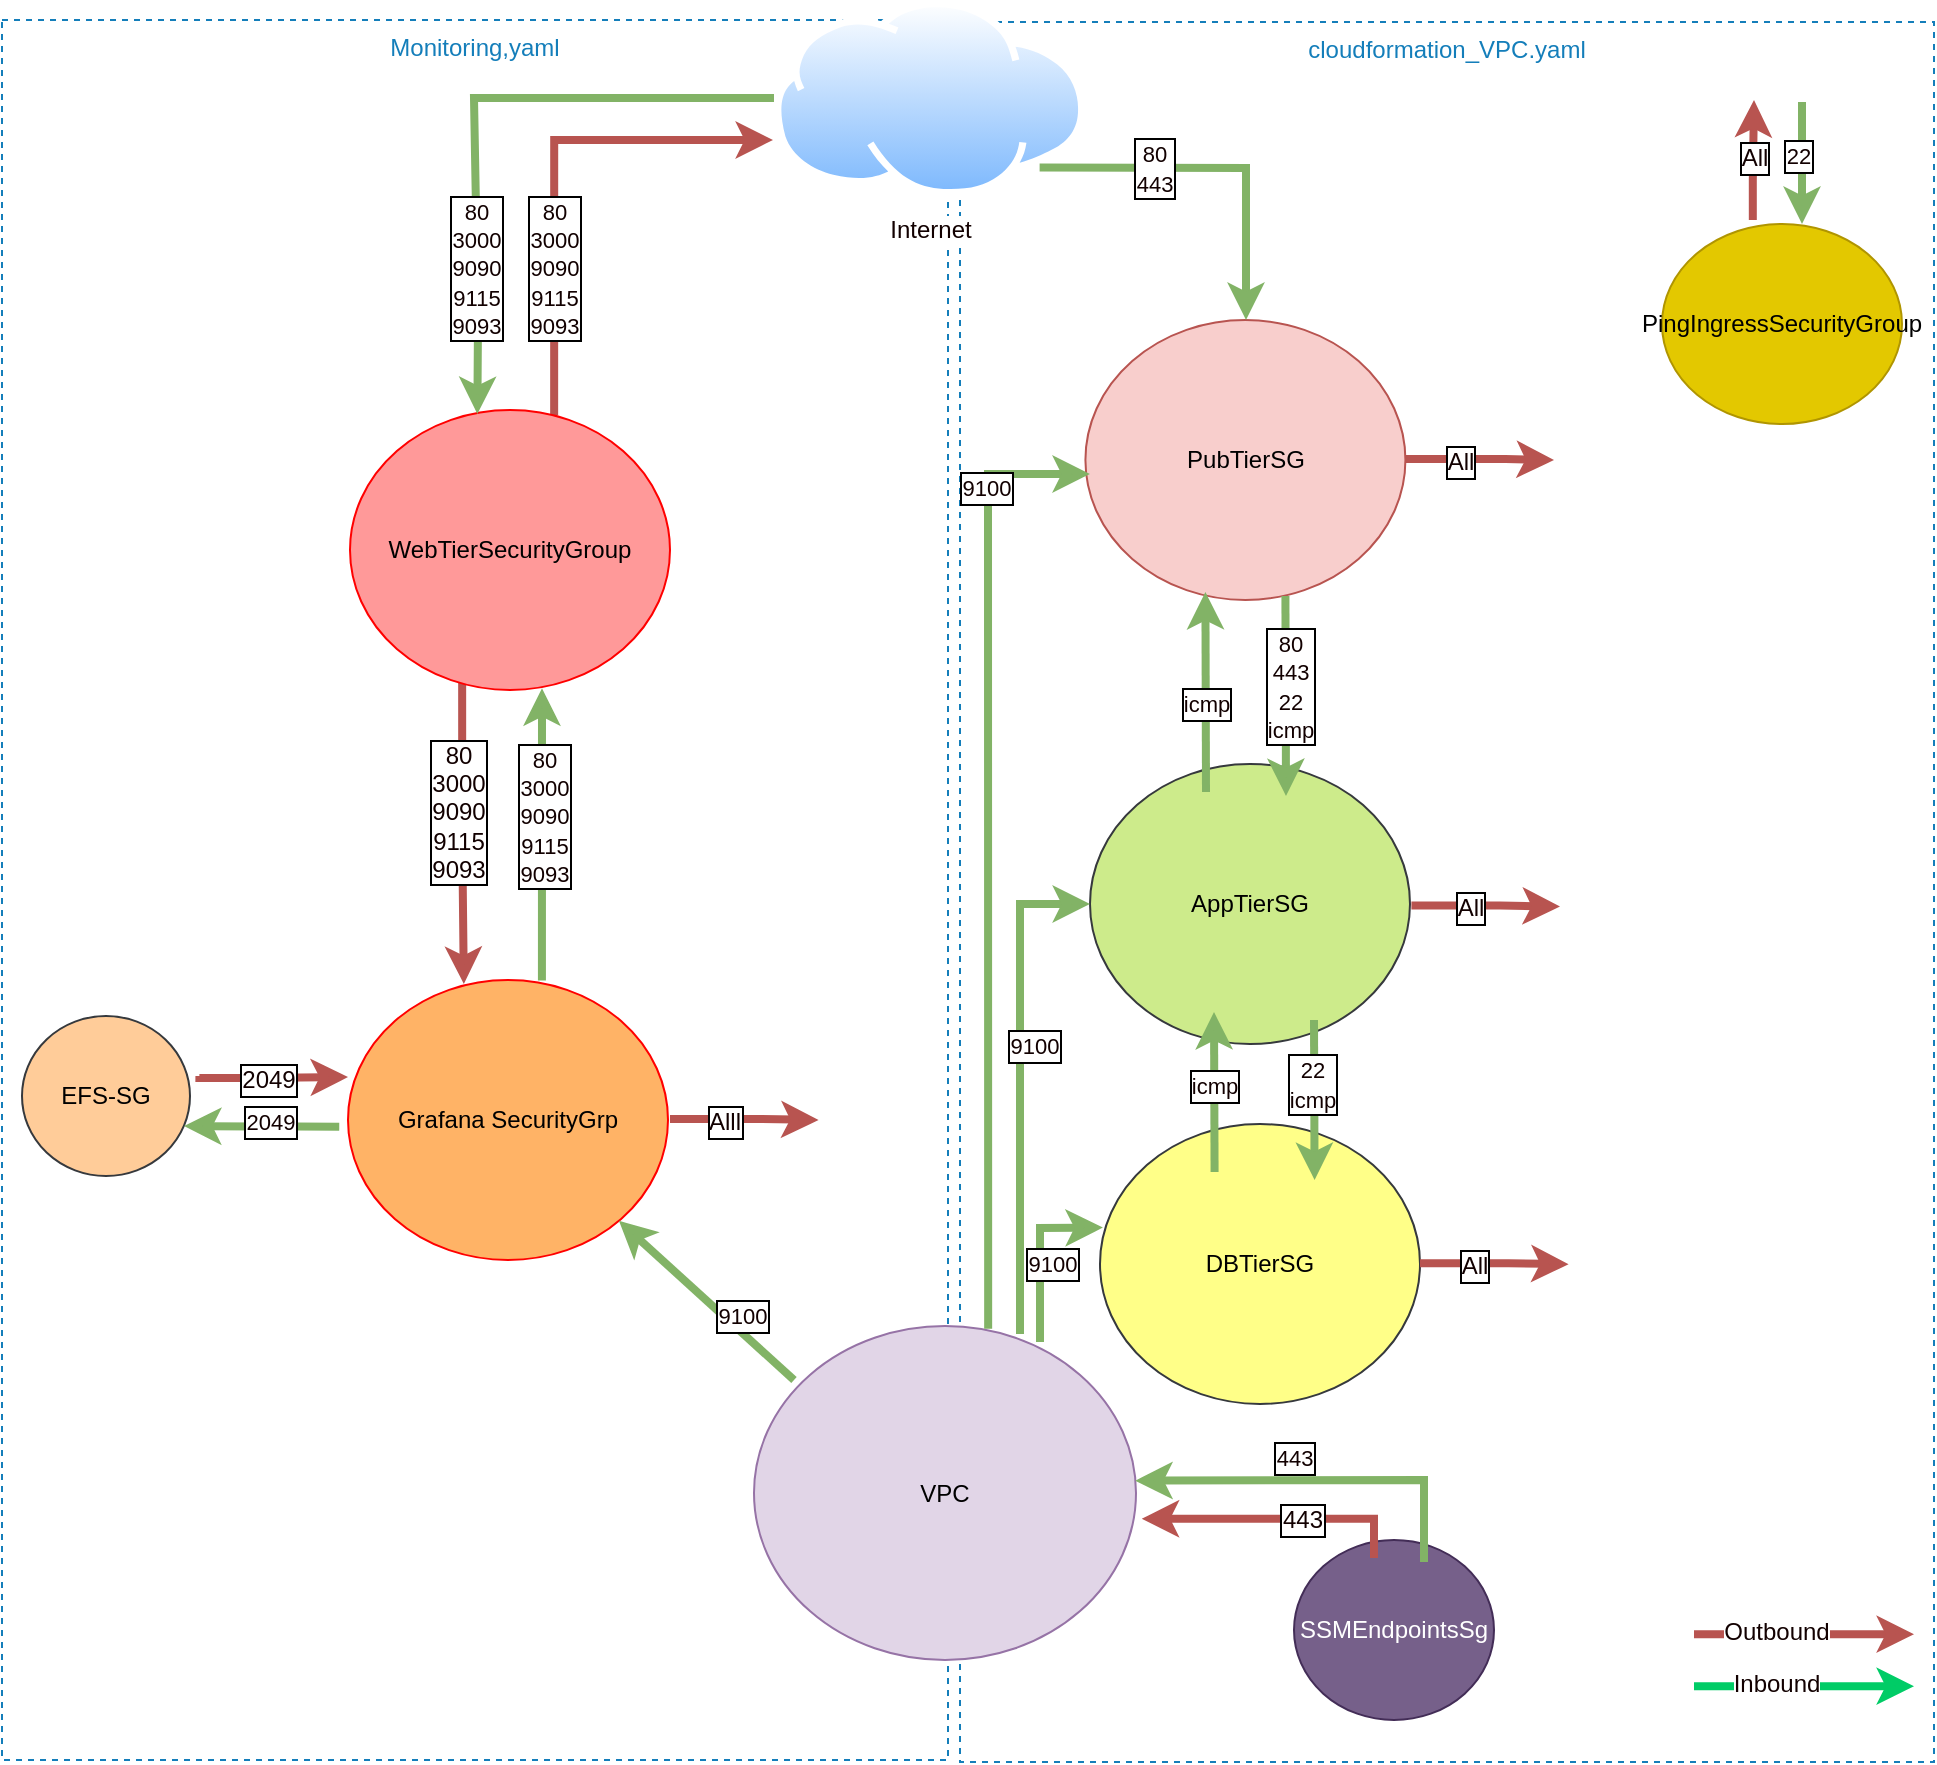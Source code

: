 <mxfile version="20.7.4" type="device"><diagram id="g4hvWSwBxkeny20SDBJ3" name="Page-1"><mxGraphModel dx="3774" dy="2296" grid="1" gridSize="10" guides="1" tooltips="1" connect="1" arrows="1" fold="1" page="1" pageScale="1" pageWidth="850" pageHeight="1100" math="0" shadow="0"><root><mxCell id="0"/><mxCell id="1" parent="0"/><mxCell id="bsJiWuI3lCbxUwp7GGDM-284" value="cloudformation_VPC.yaml" style="strokeColor=#147EBA;dashed=1;verticalAlign=top;fontStyle=0;fontColor=#147EBA;" vertex="1" parent="1"><mxGeometry x="-627" y="-869" width="487" height="870" as="geometry"/></mxCell><mxCell id="bsJiWuI3lCbxUwp7GGDM-283" value="Monitoring,yaml" style="strokeColor=#147EBA;dashed=1;verticalAlign=top;fontStyle=0;fontColor=#147EBA;" vertex="1" parent="1"><mxGeometry x="-1106" y="-870" width="473" height="870" as="geometry"/></mxCell><mxCell id="bsJiWuI3lCbxUwp7GGDM-225" value="" style="edgeStyle=orthogonalEdgeStyle;orthogonalLoop=1;jettySize=auto;html=1;rounded=0;fillColor=#f8cecc;strokeColor=#b85450;strokeWidth=4;entryX=-0.003;entryY=0.72;entryDx=0;entryDy=0;entryPerimeter=0;exitX=0.638;exitY=0.018;exitDx=0;exitDy=0;exitPerimeter=0;" edge="1" parent="1" source="bsJiWuI3lCbxUwp7GGDM-259" target="bsJiWuI3lCbxUwp7GGDM-262"><mxGeometry relative="1" as="geometry"><mxPoint x="-892" y="-669" as="sourcePoint"/><mxPoint x="-818.958" y="-798.988" as="targetPoint"/><Array as="points"><mxPoint x="-830" y="-810"/><mxPoint x="-721" y="-810"/></Array></mxGeometry></mxCell><mxCell id="bsJiWuI3lCbxUwp7GGDM-242" value="" style="edgeStyle=orthogonalEdgeStyle;orthogonalLoop=1;jettySize=auto;html=1;rounded=0;fillColor=#f8cecc;strokeColor=#b85450;strokeWidth=4;exitX=0.338;exitY=0.975;exitDx=0;exitDy=0;exitPerimeter=0;entryX=0.362;entryY=0.014;entryDx=0;entryDy=0;entryPerimeter=0;" edge="1" parent="1" target="bsJiWuI3lCbxUwp7GGDM-265"><mxGeometry relative="1" as="geometry"><mxPoint x="-875.92" y="-538.5" as="sourcePoint"/><mxPoint x="-875" y="-386" as="targetPoint"/><Array as="points"><mxPoint x="-876" y="-462"/><mxPoint x="-875" y="-462"/></Array></mxGeometry></mxCell><mxCell id="bsJiWuI3lCbxUwp7GGDM-266" value="80&lt;br&gt;3000&lt;br&gt;9090&lt;br&gt;9115&lt;br&gt;9093" style="edgeLabel;html=1;align=center;verticalAlign=middle;resizable=0;points=[];fontSize=12;fontColor=#120000;labelBorderColor=default;" vertex="1" connectable="0" parent="bsJiWuI3lCbxUwp7GGDM-242"><mxGeometry x="-0.2" y="2" relative="1" as="geometry"><mxPoint x="-4" y="4" as="offset"/></mxGeometry></mxCell><mxCell id="bsJiWuI3lCbxUwp7GGDM-259" value="WebTierSecurityGroup" style="ellipse;whiteSpace=wrap;html=1;strokeColor=#FF0000;fillColor=#FF9999;" vertex="1" parent="1"><mxGeometry x="-932" y="-675" width="160" height="140" as="geometry"/></mxCell><mxCell id="bsJiWuI3lCbxUwp7GGDM-262" value="&lt;font color=&quot;#120000&quot;&gt;Internet&lt;/font&gt;" style="aspect=fixed;perimeter=ellipsePerimeter;html=1;align=center;shadow=0;dashed=0;spacingTop=3;image;image=img/lib/active_directory/internet_cloud.svg;strokeColor=#FF0000;fontColor=#f10404;" vertex="1" parent="1"><mxGeometry x="-720" y="-880" width="155.71" height="98.1" as="geometry"/></mxCell><mxCell id="bsJiWuI3lCbxUwp7GGDM-265" value="Grafana SecurityGrp" style="ellipse;whiteSpace=wrap;html=1;strokeColor=#FF0000;fillColor=#FFB366;" vertex="1" parent="1"><mxGeometry x="-933" y="-390" width="160" height="140" as="geometry"/></mxCell><mxCell id="bsJiWuI3lCbxUwp7GGDM-267" value="" style="endArrow=classic;html=1;rounded=0;exitX=0;exitY=0.5;exitDx=0;exitDy=0;strokeColor=#82b366;fillColor=#d5e8d4;strokeWidth=4;entryX=0.398;entryY=0.014;entryDx=0;entryDy=0;entryPerimeter=0;" edge="1" parent="1" source="bsJiWuI3lCbxUwp7GGDM-262" target="bsJiWuI3lCbxUwp7GGDM-259"><mxGeometry width="50" height="50" relative="1" as="geometry"><mxPoint x="-929.632" y="-376.002" as="sourcePoint"/><mxPoint x="-930" y="-670" as="targetPoint"/><Array as="points"><mxPoint x="-870" y="-831"/><mxPoint x="-868" y="-720"/></Array></mxGeometry></mxCell><mxCell id="bsJiWuI3lCbxUwp7GGDM-270" value="&lt;span style=&quot;font-size: 11px;&quot;&gt;80&lt;/span&gt;&lt;br style=&quot;border-color: var(--border-color); font-size: 11px;&quot;&gt;&lt;span style=&quot;font-size: 11px;&quot;&gt;3000&lt;/span&gt;&lt;br style=&quot;border-color: var(--border-color); font-size: 11px;&quot;&gt;&lt;span style=&quot;font-size: 11px;&quot;&gt;9090&lt;/span&gt;&lt;br style=&quot;border-color: var(--border-color); font-size: 11px;&quot;&gt;&lt;span style=&quot;font-size: 11px;&quot;&gt;9115&lt;/span&gt;&lt;br style=&quot;border-color: var(--border-color); font-size: 11px;&quot;&gt;&lt;span style=&quot;font-size: 11px;&quot;&gt;9093&lt;/span&gt;" style="edgeLabel;html=1;align=center;verticalAlign=middle;resizable=0;points=[];fontSize=12;fontColor=#120000;labelBorderColor=default;" vertex="1" connectable="0" parent="bsJiWuI3lCbxUwp7GGDM-267"><mxGeometry x="0.314" y="2" relative="1" as="geometry"><mxPoint x="-2" y="32" as="offset"/></mxGeometry></mxCell><mxCell id="bsJiWuI3lCbxUwp7GGDM-272" value="" style="endArrow=classic;html=1;rounded=0;strokeColor=#82b366;fillColor=#d5e8d4;strokeWidth=4;exitX=0.606;exitY=0.002;exitDx=0;exitDy=0;exitPerimeter=0;entryX=0.6;entryY=0.994;entryDx=0;entryDy=0;entryPerimeter=0;" edge="1" parent="1" source="bsJiWuI3lCbxUwp7GGDM-265" target="bsJiWuI3lCbxUwp7GGDM-259"><mxGeometry width="50" height="50" relative="1" as="geometry"><mxPoint x="-836" y="-382" as="sourcePoint"/><mxPoint x="-836" y="-540" as="targetPoint"/><Array as="points"><mxPoint x="-836" y="-532"/></Array></mxGeometry></mxCell><mxCell id="bsJiWuI3lCbxUwp7GGDM-273" value="&lt;span style=&quot;font-size: 11px;&quot;&gt;80&lt;/span&gt;&lt;br style=&quot;border-color: var(--border-color); font-size: 11px;&quot;&gt;&lt;span style=&quot;font-size: 11px;&quot;&gt;3000&lt;/span&gt;&lt;br style=&quot;border-color: var(--border-color); font-size: 11px;&quot;&gt;&lt;span style=&quot;font-size: 11px;&quot;&gt;9090&lt;/span&gt;&lt;br style=&quot;border-color: var(--border-color); font-size: 11px;&quot;&gt;&lt;span style=&quot;font-size: 11px;&quot;&gt;9115&lt;/span&gt;&lt;br style=&quot;border-color: var(--border-color); font-size: 11px;&quot;&gt;&lt;span style=&quot;font-size: 11px;&quot;&gt;9093&lt;br&gt;&lt;/span&gt;" style="edgeLabel;html=1;align=center;verticalAlign=middle;resizable=0;points=[];fontSize=12;fontColor=#120000;labelBorderColor=default;" vertex="1" connectable="0" parent="bsJiWuI3lCbxUwp7GGDM-272"><mxGeometry x="0.314" y="2" relative="1" as="geometry"><mxPoint x="3" y="13" as="offset"/></mxGeometry></mxCell><mxCell id="bsJiWuI3lCbxUwp7GGDM-276" value="VPC" style="ellipse;whiteSpace=wrap;html=1;strokeColor=#9673a6;fillColor=#e1d5e7;" vertex="1" parent="1"><mxGeometry x="-730" y="-217" width="191" height="167" as="geometry"/></mxCell><mxCell id="bsJiWuI3lCbxUwp7GGDM-281" value="" style="endArrow=classic;html=1;rounded=0;strokeColor=#82b366;fillColor=#d5e8d4;strokeWidth=4;" edge="1" parent="1" target="bsJiWuI3lCbxUwp7GGDM-265"><mxGeometry width="50" height="50" relative="1" as="geometry"><mxPoint x="-710" y="-190" as="sourcePoint"/><mxPoint x="-840" y="-260" as="targetPoint"/><Array as="points"/></mxGeometry></mxCell><mxCell id="bsJiWuI3lCbxUwp7GGDM-282" value="&lt;span style=&quot;font-size: 11px;&quot;&gt;9100&lt;br&gt;&lt;/span&gt;" style="edgeLabel;html=1;align=center;verticalAlign=middle;resizable=0;points=[];fontSize=12;fontColor=#120000;labelBorderColor=default;" vertex="1" connectable="0" parent="bsJiWuI3lCbxUwp7GGDM-281"><mxGeometry x="0.314" y="2" relative="1" as="geometry"><mxPoint x="32" y="18" as="offset"/></mxGeometry></mxCell><mxCell id="bsJiWuI3lCbxUwp7GGDM-285" value="" style="edgeStyle=orthogonalEdgeStyle;orthogonalLoop=1;jettySize=auto;html=1;rounded=0;fillColor=#f8cecc;strokeColor=#b85450;strokeWidth=4;" edge="1" parent="1"><mxGeometry relative="1" as="geometry"><mxPoint x="-404.29" y="-650.5" as="sourcePoint"/><mxPoint x="-330" y="-650" as="targetPoint"/><Array as="points"><mxPoint x="-354.29" y="-650.5"/><mxPoint x="-354.29" y="-650.5"/></Array></mxGeometry></mxCell><mxCell id="bsJiWuI3lCbxUwp7GGDM-318" value="All" style="edgeLabel;html=1;align=center;verticalAlign=middle;resizable=0;points=[];fontSize=12;fontColor=#120000;labelBorderColor=default;" vertex="1" connectable="0" parent="bsJiWuI3lCbxUwp7GGDM-285"><mxGeometry x="-0.268" y="-1" relative="1" as="geometry"><mxPoint as="offset"/></mxGeometry></mxCell><mxCell id="bsJiWuI3lCbxUwp7GGDM-287" value="PubTierSG" style="ellipse;whiteSpace=wrap;html=1;strokeColor=#b85450;fillColor=#f8cecc;" vertex="1" parent="1"><mxGeometry x="-564.29" y="-720" width="160" height="140" as="geometry"/></mxCell><mxCell id="bsJiWuI3lCbxUwp7GGDM-288" value="" style="endArrow=classic;html=1;rounded=0;exitX=1;exitY=1;exitDx=0;exitDy=0;strokeColor=#82b366;fillColor=#d5e8d4;strokeWidth=4;" edge="1" parent="1" source="bsJiWuI3lCbxUwp7GGDM-262"><mxGeometry width="50" height="50" relative="1" as="geometry"><mxPoint x="-221.0" y="-789.95" as="sourcePoint"/><mxPoint x="-484" y="-720" as="targetPoint"/><Array as="points"><mxPoint x="-484" y="-796"/></Array></mxGeometry></mxCell><mxCell id="bsJiWuI3lCbxUwp7GGDM-289" value="&lt;span style=&quot;font-size: 11px;&quot;&gt;80&lt;/span&gt;&lt;br style=&quot;border-color: var(--border-color); font-size: 11px;&quot;&gt;&lt;span style=&quot;font-size: 11px;&quot;&gt;443&lt;/span&gt;" style="edgeLabel;html=1;align=center;verticalAlign=middle;resizable=0;points=[];fontSize=12;fontColor=#120000;labelBorderColor=default;" vertex="1" connectable="0" parent="bsJiWuI3lCbxUwp7GGDM-288"><mxGeometry x="0.314" y="2" relative="1" as="geometry"><mxPoint x="-48" y="-15" as="offset"/></mxGeometry></mxCell><mxCell id="bsJiWuI3lCbxUwp7GGDM-290" value="PingIngressSecurityGroup" style="ellipse;whiteSpace=wrap;html=1;strokeColor=#B09500;fillColor=#e3c800;fontColor=#000000;" vertex="1" parent="1"><mxGeometry x="-276" y="-768" width="120" height="100" as="geometry"/></mxCell><mxCell id="bsJiWuI3lCbxUwp7GGDM-291" value="" style="edgeStyle=orthogonalEdgeStyle;orthogonalLoop=1;jettySize=auto;html=1;rounded=0;fillColor=#f8cecc;strokeColor=#b85450;strokeWidth=4;labelBorderColor=default;" edge="1" parent="1"><mxGeometry relative="1" as="geometry"><mxPoint x="-230.59" y="-770" as="sourcePoint"/><mxPoint x="-230" y="-830" as="targetPoint"/><Array as="points"><mxPoint x="-231" y="-790"/><mxPoint x="-230" y="-790"/></Array></mxGeometry></mxCell><mxCell id="bsJiWuI3lCbxUwp7GGDM-292" value="All" style="edgeLabel;html=1;align=center;verticalAlign=middle;resizable=0;points=[];fontSize=12;fontColor=#120000;labelBorderColor=default;" vertex="1" connectable="0" parent="bsJiWuI3lCbxUwp7GGDM-291"><mxGeometry x="-0.227" y="1" relative="1" as="geometry"><mxPoint x="1" y="-8" as="offset"/></mxGeometry></mxCell><mxCell id="bsJiWuI3lCbxUwp7GGDM-293" value="" style="endArrow=classic;html=1;rounded=0;strokeColor=#82b366;fillColor=#d5e8d4;strokeWidth=4;" edge="1" parent="1"><mxGeometry width="50" height="50" relative="1" as="geometry"><mxPoint x="-206" y="-829" as="sourcePoint"/><mxPoint x="-206" y="-768" as="targetPoint"/><Array as="points"><mxPoint x="-206" y="-768"/></Array></mxGeometry></mxCell><mxCell id="bsJiWuI3lCbxUwp7GGDM-294" value="&lt;span style=&quot;font-size: 11px;&quot;&gt;22&lt;/span&gt;" style="edgeLabel;html=1;align=center;verticalAlign=middle;resizable=0;points=[];fontSize=12;fontColor=#120000;labelBorderColor=default;" vertex="1" connectable="0" parent="bsJiWuI3lCbxUwp7GGDM-293"><mxGeometry x="0.314" y="2" relative="1" as="geometry"><mxPoint x="-4" y="-13" as="offset"/></mxGeometry></mxCell><mxCell id="bsJiWuI3lCbxUwp7GGDM-302" value="SSMEndpointsSg" style="ellipse;whiteSpace=wrap;html=1;strokeColor=#432D57;fillColor=#76608a;direction=south;fontColor=#ffffff;" vertex="1" parent="1"><mxGeometry x="-460" y="-110" width="100" height="90" as="geometry"/></mxCell><mxCell id="bsJiWuI3lCbxUwp7GGDM-303" value="" style="edgeStyle=orthogonalEdgeStyle;orthogonalLoop=1;jettySize=auto;html=1;rounded=0;fillColor=#f8cecc;strokeColor=#b85450;strokeWidth=4;labelBorderColor=default;entryX=1.015;entryY=0.583;entryDx=0;entryDy=0;entryPerimeter=0;" edge="1" parent="1"><mxGeometry relative="1" as="geometry"><mxPoint x="-420" y="-101" as="sourcePoint"/><mxPoint x="-536.135" y="-120.639" as="targetPoint"/><Array as="points"><mxPoint x="-420" y="-121"/></Array></mxGeometry></mxCell><mxCell id="bsJiWuI3lCbxUwp7GGDM-304" value="443" style="edgeLabel;html=1;align=center;verticalAlign=middle;resizable=0;points=[];fontSize=12;fontColor=#120000;labelBorderColor=default;" vertex="1" connectable="0" parent="bsJiWuI3lCbxUwp7GGDM-303"><mxGeometry x="-0.227" y="1" relative="1" as="geometry"><mxPoint x="-3" y="-1" as="offset"/></mxGeometry></mxCell><mxCell id="bsJiWuI3lCbxUwp7GGDM-305" value="" style="endArrow=classic;html=1;rounded=0;strokeColor=#82b366;fillColor=#d5e8d4;strokeWidth=4;entryX=0.998;entryY=0.463;entryDx=0;entryDy=0;entryPerimeter=0;" edge="1" parent="1" target="bsJiWuI3lCbxUwp7GGDM-276"><mxGeometry x="0.941" y="100" width="50" height="50" relative="1" as="geometry"><mxPoint x="-395" y="-99" as="sourcePoint"/><mxPoint x="-400" y="-160" as="targetPoint"/><Array as="points"><mxPoint x="-395" y="-99"/><mxPoint x="-395" y="-140"/></Array><mxPoint as="offset"/></mxGeometry></mxCell><mxCell id="bsJiWuI3lCbxUwp7GGDM-306" value="&lt;span style=&quot;font-size: 11px;&quot;&gt;443&lt;/span&gt;" style="edgeLabel;html=1;align=center;verticalAlign=middle;resizable=0;points=[];fontSize=12;fontColor=#120000;labelBorderColor=default;" vertex="1" connectable="0" parent="bsJiWuI3lCbxUwp7GGDM-305"><mxGeometry x="0.314" y="2" relative="1" as="geometry"><mxPoint x="16" y="-13" as="offset"/></mxGeometry></mxCell><mxCell id="bsJiWuI3lCbxUwp7GGDM-307" value="" style="endArrow=classic;html=1;rounded=0;exitX=0.613;exitY=0.008;exitDx=0;exitDy=0;strokeColor=#82b366;fillColor=#d5e8d4;strokeWidth=4;entryX=0.014;entryY=0.55;entryDx=0;entryDy=0;exitPerimeter=0;entryPerimeter=0;" edge="1" parent="1" source="bsJiWuI3lCbxUwp7GGDM-276" target="bsJiWuI3lCbxUwp7GGDM-287"><mxGeometry width="50" height="50" relative="1" as="geometry"><mxPoint x="-497.03" y="-390" as="sourcePoint"/><mxPoint x="-600.004" y="-486.159" as="targetPoint"/><Array as="points"><mxPoint x="-613" y="-643"/></Array></mxGeometry></mxCell><mxCell id="bsJiWuI3lCbxUwp7GGDM-308" value="&lt;span style=&quot;font-size: 11px;&quot;&gt;9100&lt;/span&gt;" style="edgeLabel;html=1;align=center;verticalAlign=middle;resizable=0;points=[];fontSize=12;fontColor=#120000;labelBorderColor=default;" vertex="1" connectable="0" parent="bsJiWuI3lCbxUwp7GGDM-307"><mxGeometry x="0.314" y="2" relative="1" as="geometry"><mxPoint x="1" y="-107" as="offset"/></mxGeometry></mxCell><mxCell id="bsJiWuI3lCbxUwp7GGDM-309" value="AppTierSG" style="ellipse;whiteSpace=wrap;html=1;strokeColor=#36393d;fillColor=#cdeb8b;" vertex="1" parent="1"><mxGeometry x="-562" y="-498" width="160" height="140" as="geometry"/></mxCell><mxCell id="bsJiWuI3lCbxUwp7GGDM-310" value="" style="endArrow=classic;html=1;rounded=0;strokeColor=#82b366;fillColor=#d5e8d4;strokeWidth=4;entryX=0.5;entryY=1;entryDx=0;entryDy=0;" edge="1" parent="1"><mxGeometry width="50" height="50" relative="1" as="geometry"><mxPoint x="-504" y="-484" as="sourcePoint"/><mxPoint x="-504.29" y="-584" as="targetPoint"/><Array as="points"/></mxGeometry></mxCell><mxCell id="bsJiWuI3lCbxUwp7GGDM-311" value="&lt;span style=&quot;font-size: 11px;&quot;&gt;icmp&lt;br&gt;&lt;/span&gt;" style="edgeLabel;html=1;align=center;verticalAlign=middle;resizable=0;points=[];fontSize=12;fontColor=#120000;labelBorderColor=default;" vertex="1" connectable="0" parent="bsJiWuI3lCbxUwp7GGDM-310"><mxGeometry x="0.314" y="2" relative="1" as="geometry"><mxPoint x="2" y="21" as="offset"/></mxGeometry></mxCell><mxCell id="bsJiWuI3lCbxUwp7GGDM-312" value="" style="edgeStyle=orthogonalEdgeStyle;orthogonalLoop=1;jettySize=auto;html=1;rounded=0;fillColor=#f8cecc;strokeColor=#b85450;strokeWidth=4;" edge="1" parent="1"><mxGeometry relative="1" as="geometry"><mxPoint x="-260" y="-62.92" as="sourcePoint"/><mxPoint x="-150" y="-62.92" as="targetPoint"/><Array as="points"><mxPoint x="-210" y="-62.92"/><mxPoint x="-210" y="-62.92"/></Array></mxGeometry></mxCell><mxCell id="bsJiWuI3lCbxUwp7GGDM-313" value="Outbound" style="edgeLabel;html=1;align=center;verticalAlign=middle;resizable=0;points=[];fontSize=12;fontColor=#120000;" vertex="1" connectable="0" parent="bsJiWuI3lCbxUwp7GGDM-312"><mxGeometry x="-0.255" y="1" relative="1" as="geometry"><mxPoint as="offset"/></mxGeometry></mxCell><mxCell id="bsJiWuI3lCbxUwp7GGDM-314" value="" style="edgeStyle=orthogonalEdgeStyle;orthogonalLoop=1;jettySize=auto;html=1;rounded=0;fillColor=#f8cecc;strokeColor=#00CC66;strokeWidth=4;" edge="1" parent="1"><mxGeometry relative="1" as="geometry"><mxPoint x="-260" y="-36.92" as="sourcePoint"/><mxPoint x="-150" y="-36.92" as="targetPoint"/><Array as="points"><mxPoint x="-230" y="-36.92"/><mxPoint x="-230" y="-36.92"/></Array></mxGeometry></mxCell><mxCell id="bsJiWuI3lCbxUwp7GGDM-315" value="Inbound" style="edgeLabel;html=1;align=center;verticalAlign=middle;resizable=0;points=[];fontSize=12;fontColor=#120000;" vertex="1" connectable="0" parent="bsJiWuI3lCbxUwp7GGDM-314"><mxGeometry x="-0.255" y="1" relative="1" as="geometry"><mxPoint as="offset"/></mxGeometry></mxCell><mxCell id="bsJiWuI3lCbxUwp7GGDM-316" value="" style="endArrow=classic;html=1;rounded=0;exitX=0;exitY=0.564;exitDx=0;exitDy=0;strokeColor=#82b366;fillColor=#d5e8d4;strokeWidth=4;exitPerimeter=0;entryX=0;entryY=0.5;entryDx=0;entryDy=0;" edge="1" parent="1" target="bsJiWuI3lCbxUwp7GGDM-309"><mxGeometry width="50" height="50" relative="1" as="geometry"><mxPoint x="-597" y="-213" as="sourcePoint"/><mxPoint x="-559" y="-374.04" as="targetPoint"/><Array as="points"><mxPoint x="-597" y="-428"/></Array></mxGeometry></mxCell><mxCell id="bsJiWuI3lCbxUwp7GGDM-317" value="&lt;span style=&quot;font-size: 11px;&quot;&gt;9100&lt;/span&gt;" style="edgeLabel;html=1;align=center;verticalAlign=middle;resizable=0;points=[];fontSize=12;fontColor=#120000;labelBorderColor=default;" vertex="1" connectable="0" parent="bsJiWuI3lCbxUwp7GGDM-316"><mxGeometry x="0.314" y="2" relative="1" as="geometry"><mxPoint x="9" y="20" as="offset"/></mxGeometry></mxCell><mxCell id="bsJiWuI3lCbxUwp7GGDM-319" value="" style="endArrow=classic;html=1;rounded=0;strokeColor=#82b366;fillColor=#d5e8d4;strokeWidth=4;entryX=0.5;entryY=1;entryDx=0;entryDy=0;" edge="1" parent="1"><mxGeometry width="50" height="50" relative="1" as="geometry"><mxPoint x="-464.29" y="-582" as="sourcePoint"/><mxPoint x="-464" y="-482" as="targetPoint"/><Array as="points"/></mxGeometry></mxCell><mxCell id="bsJiWuI3lCbxUwp7GGDM-320" value="&lt;span style=&quot;font-size: 11px;&quot;&gt;80&lt;br&gt;443&lt;br&gt;22&lt;br&gt;icmp&lt;br&gt;&lt;/span&gt;" style="edgeLabel;html=1;align=center;verticalAlign=middle;resizable=0;points=[];fontSize=12;fontColor=#120000;labelBorderColor=default;" vertex="1" connectable="0" parent="bsJiWuI3lCbxUwp7GGDM-319"><mxGeometry x="0.314" y="2" relative="1" as="geometry"><mxPoint y="-21" as="offset"/></mxGeometry></mxCell><mxCell id="bsJiWuI3lCbxUwp7GGDM-321" value="DBTierSG" style="ellipse;whiteSpace=wrap;html=1;strokeColor=#36393d;fillColor=#ffff88;" vertex="1" parent="1"><mxGeometry x="-557" y="-318" width="160" height="140" as="geometry"/></mxCell><mxCell id="bsJiWuI3lCbxUwp7GGDM-322" value="" style="endArrow=classic;html=1;rounded=0;strokeColor=#82b366;fillColor=#d5e8d4;strokeWidth=4;" edge="1" parent="1"><mxGeometry width="50" height="50" relative="1" as="geometry"><mxPoint x="-499.71" y="-294" as="sourcePoint"/><mxPoint x="-500" y="-374" as="targetPoint"/><Array as="points"/></mxGeometry></mxCell><mxCell id="bsJiWuI3lCbxUwp7GGDM-323" value="&lt;span style=&quot;font-size: 11px;&quot;&gt;icmp&lt;br&gt;&lt;/span&gt;" style="edgeLabel;html=1;align=center;verticalAlign=middle;resizable=0;points=[];fontSize=12;fontColor=#120000;labelBorderColor=default;" vertex="1" connectable="0" parent="bsJiWuI3lCbxUwp7GGDM-322"><mxGeometry x="0.314" y="2" relative="1" as="geometry"><mxPoint x="2" y="9" as="offset"/></mxGeometry></mxCell><mxCell id="bsJiWuI3lCbxUwp7GGDM-325" value="" style="endArrow=classic;html=1;rounded=0;strokeColor=#82b366;fillColor=#d5e8d4;strokeWidth=4;entryX=0.5;entryY=1;entryDx=0;entryDy=0;" edge="1" parent="1"><mxGeometry x="1" y="142" width="50" height="50" relative="1" as="geometry"><mxPoint x="-450" y="-370" as="sourcePoint"/><mxPoint x="-449.71" y="-290.0" as="targetPoint"/><Array as="points"/><mxPoint x="-138" y="142" as="offset"/></mxGeometry></mxCell><mxCell id="bsJiWuI3lCbxUwp7GGDM-326" value="&lt;span style=&quot;font-size: 11px;&quot;&gt;22&lt;br&gt;icmp&lt;br&gt;&lt;/span&gt;" style="edgeLabel;html=1;align=center;verticalAlign=middle;resizable=0;points=[];fontSize=12;fontColor=#120000;labelBorderColor=default;" vertex="1" connectable="0" parent="bsJiWuI3lCbxUwp7GGDM-325"><mxGeometry x="0.314" y="2" relative="1" as="geometry"><mxPoint x="-3" y="-21" as="offset"/></mxGeometry></mxCell><mxCell id="bsJiWuI3lCbxUwp7GGDM-327" value="" style="endArrow=classic;html=1;rounded=0;exitX=0;exitY=0.564;exitDx=0;exitDy=0;strokeColor=#82b366;fillColor=#d5e8d4;strokeWidth=4;exitPerimeter=0;entryX=0.009;entryY=0.37;entryDx=0;entryDy=0;entryPerimeter=0;" edge="1" parent="1" target="bsJiWuI3lCbxUwp7GGDM-321"><mxGeometry width="50" height="50" relative="1" as="geometry"><mxPoint x="-587" y="-209" as="sourcePoint"/><mxPoint x="-554.44" y="-267.02" as="targetPoint"/><Array as="points"><mxPoint x="-587" y="-266"/></Array></mxGeometry></mxCell><mxCell id="bsJiWuI3lCbxUwp7GGDM-328" value="&lt;span style=&quot;font-size: 11px;&quot;&gt;9100&lt;/span&gt;" style="edgeLabel;html=1;align=center;verticalAlign=middle;resizable=0;points=[];fontSize=12;fontColor=#120000;labelBorderColor=default;" vertex="1" connectable="0" parent="bsJiWuI3lCbxUwp7GGDM-327"><mxGeometry x="0.314" y="2" relative="1" as="geometry"><mxPoint x="5" y="20" as="offset"/></mxGeometry></mxCell><mxCell id="bsJiWuI3lCbxUwp7GGDM-332" value="EFS-SG" style="ellipse;whiteSpace=wrap;html=1;strokeColor=#36393d;fillColor=#ffcc99;" vertex="1" parent="1"><mxGeometry x="-1096" y="-372" width="84" height="80" as="geometry"/></mxCell><mxCell id="bsJiWuI3lCbxUwp7GGDM-333" value="" style="endArrow=classic;html=1;rounded=0;strokeColor=#82b366;fillColor=#d5e8d4;strokeWidth=4;" edge="1" parent="1"><mxGeometry x="0.941" y="100" width="50" height="50" relative="1" as="geometry"><mxPoint x="-937.38" y="-316.59" as="sourcePoint"/><mxPoint x="-1015" y="-317" as="targetPoint"/><Array as="points"><mxPoint x="-937" y="-316.59"/></Array><mxPoint as="offset"/></mxGeometry></mxCell><mxCell id="bsJiWuI3lCbxUwp7GGDM-334" value="&lt;span style=&quot;font-size: 11px;&quot;&gt;2049&lt;br&gt;&lt;/span&gt;" style="edgeLabel;html=1;align=center;verticalAlign=middle;resizable=0;points=[];fontSize=12;fontColor=#120000;labelBorderColor=default;" vertex="1" connectable="0" parent="bsJiWuI3lCbxUwp7GGDM-333"><mxGeometry x="0.314" y="2" relative="1" as="geometry"><mxPoint x="16" y="-4" as="offset"/></mxGeometry></mxCell><mxCell id="bsJiWuI3lCbxUwp7GGDM-335" value="" style="edgeStyle=orthogonalEdgeStyle;orthogonalLoop=1;jettySize=auto;html=1;rounded=0;fillColor=#f8cecc;strokeColor=#b85450;strokeWidth=4;" edge="1" parent="1"><mxGeometry x="0.192" y="-230" relative="1" as="geometry"><mxPoint x="-401.29" y="-427.25" as="sourcePoint"/><mxPoint x="-327" y="-426.75" as="targetPoint"/><Array as="points"><mxPoint x="-357" y="-426.75"/><mxPoint x="-357" y="-426.75"/></Array><mxPoint y="1" as="offset"/></mxGeometry></mxCell><mxCell id="bsJiWuI3lCbxUwp7GGDM-336" value="All" style="edgeLabel;html=1;align=center;verticalAlign=middle;resizable=0;points=[];fontSize=12;fontColor=#120000;labelBorderColor=default;" vertex="1" connectable="0" parent="bsJiWuI3lCbxUwp7GGDM-335"><mxGeometry x="-0.268" y="-1" relative="1" as="geometry"><mxPoint x="2" as="offset"/></mxGeometry></mxCell><mxCell id="bsJiWuI3lCbxUwp7GGDM-337" value="" style="edgeStyle=orthogonalEdgeStyle;orthogonalLoop=1;jettySize=auto;html=1;rounded=0;fillColor=#f8cecc;strokeColor=#b85450;strokeWidth=4;" edge="1" parent="1"><mxGeometry x="0.192" y="-230" relative="1" as="geometry"><mxPoint x="-397.0" y="-248.42" as="sourcePoint"/><mxPoint x="-322.71" y="-247.92" as="targetPoint"/><Array as="points"><mxPoint x="-352.71" y="-247.92"/><mxPoint x="-352.71" y="-247.92"/></Array><mxPoint y="1" as="offset"/></mxGeometry></mxCell><mxCell id="bsJiWuI3lCbxUwp7GGDM-338" value="All" style="edgeLabel;html=1;align=center;verticalAlign=middle;resizable=0;points=[];fontSize=12;fontColor=#120000;labelBorderColor=default;" vertex="1" connectable="0" parent="bsJiWuI3lCbxUwp7GGDM-337"><mxGeometry x="-0.268" y="-1" relative="1" as="geometry"><mxPoint as="offset"/></mxGeometry></mxCell><mxCell id="bsJiWuI3lCbxUwp7GGDM-339" value="" style="edgeStyle=orthogonalEdgeStyle;orthogonalLoop=1;jettySize=auto;html=1;rounded=0;fillColor=#f8cecc;strokeColor=#b85450;strokeWidth=4;" edge="1" parent="1"><mxGeometry x="0.192" y="-230" relative="1" as="geometry"><mxPoint x="-1007.29" y="-342" as="sourcePoint"/><mxPoint x="-933" y="-341.5" as="targetPoint"/><Array as="points"><mxPoint x="-1007" y="-341"/><mxPoint x="-980" y="-341"/></Array><mxPoint y="1" as="offset"/></mxGeometry></mxCell><mxCell id="bsJiWuI3lCbxUwp7GGDM-340" value="2049" style="edgeLabel;html=1;align=center;verticalAlign=middle;resizable=0;points=[];fontSize=12;fontColor=#120000;labelBorderColor=default;" vertex="1" connectable="0" parent="bsJiWuI3lCbxUwp7GGDM-339"><mxGeometry x="-0.268" y="-1" relative="1" as="geometry"><mxPoint x="8" as="offset"/></mxGeometry></mxCell><mxCell id="bsJiWuI3lCbxUwp7GGDM-343" value="" style="edgeStyle=orthogonalEdgeStyle;orthogonalLoop=1;jettySize=auto;html=1;rounded=0;fillColor=#f8cecc;strokeColor=#b85450;strokeWidth=4;" edge="1" parent="1"><mxGeometry x="0.192" y="-230" relative="1" as="geometry"><mxPoint x="-772" y="-320.5" as="sourcePoint"/><mxPoint x="-697.71" y="-320.0" as="targetPoint"/><Array as="points"><mxPoint x="-727.71" y="-320"/><mxPoint x="-727.71" y="-320"/></Array><mxPoint y="1" as="offset"/></mxGeometry></mxCell><mxCell id="bsJiWuI3lCbxUwp7GGDM-344" value="Alll" style="edgeLabel;html=1;align=center;verticalAlign=middle;resizable=0;points=[];fontSize=12;fontColor=#120000;labelBorderColor=default;" vertex="1" connectable="0" parent="bsJiWuI3lCbxUwp7GGDM-343"><mxGeometry x="-0.268" y="-1" relative="1" as="geometry"><mxPoint as="offset"/></mxGeometry></mxCell><mxCell id="bsJiWuI3lCbxUwp7GGDM-345" value="&lt;span style=&quot;font-size: 11px;&quot;&gt;80&lt;/span&gt;&lt;br style=&quot;border-color: var(--border-color); font-size: 11px;&quot;&gt;&lt;span style=&quot;font-size: 11px;&quot;&gt;3000&lt;/span&gt;&lt;br style=&quot;border-color: var(--border-color); font-size: 11px;&quot;&gt;&lt;span style=&quot;font-size: 11px;&quot;&gt;9090&lt;/span&gt;&lt;br style=&quot;border-color: var(--border-color); font-size: 11px;&quot;&gt;&lt;span style=&quot;font-size: 11px;&quot;&gt;9115&lt;/span&gt;&lt;br style=&quot;border-color: var(--border-color); font-size: 11px;&quot;&gt;&lt;span style=&quot;font-size: 11px;&quot;&gt;9093&lt;/span&gt;" style="edgeLabel;html=1;align=center;verticalAlign=middle;resizable=0;points=[];fontSize=12;fontColor=#120000;labelBorderColor=default;" vertex="1" connectable="0" parent="1"><mxGeometry x="-830.004" y="-746.004" as="geometry"/></mxCell></root></mxGraphModel></diagram></mxfile>